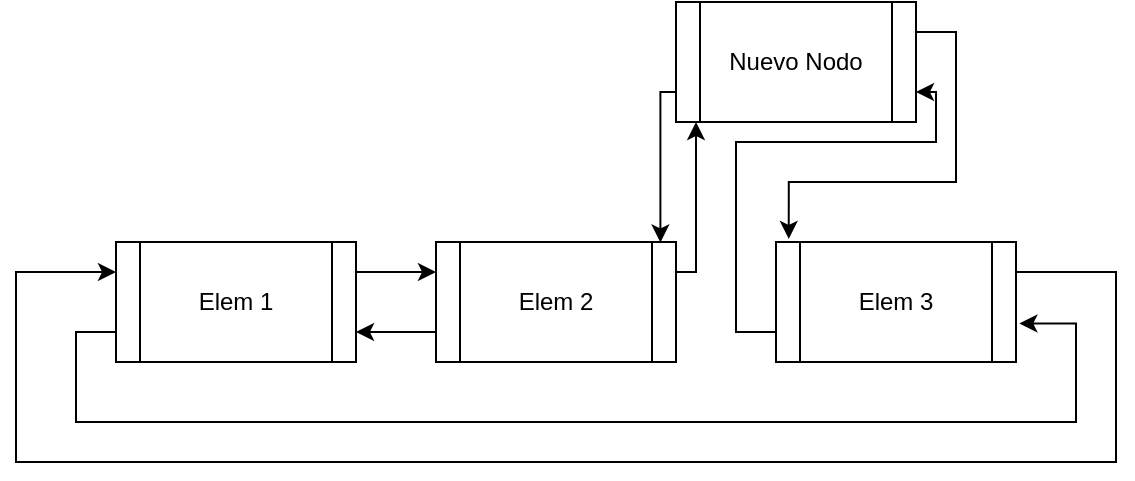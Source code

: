 <mxfile version="22.1.8" type="github">
  <diagram name="Page-1" id="zs_Uiz_Imz1jHabF4n7F">
    <mxGraphModel dx="756" dy="411" grid="1" gridSize="10" guides="1" tooltips="1" connect="1" arrows="1" fold="1" page="1" pageScale="1" pageWidth="850" pageHeight="1100" math="0" shadow="0">
      <root>
        <mxCell id="0" />
        <mxCell id="1" parent="0" />
        <mxCell id="ab0pg-oc8UuBU3JLuqYj-6" style="edgeStyle=orthogonalEdgeStyle;rounded=0;orthogonalLoop=1;jettySize=auto;html=1;exitX=1;exitY=0.25;exitDx=0;exitDy=0;entryX=0;entryY=0.25;entryDx=0;entryDy=0;" edge="1" parent="1" source="ab0pg-oc8UuBU3JLuqYj-1" target="ab0pg-oc8UuBU3JLuqYj-4">
          <mxGeometry relative="1" as="geometry" />
        </mxCell>
        <mxCell id="ab0pg-oc8UuBU3JLuqYj-14" style="edgeStyle=orthogonalEdgeStyle;rounded=0;orthogonalLoop=1;jettySize=auto;html=1;exitX=0;exitY=0.75;exitDx=0;exitDy=0;entryX=1.014;entryY=0.679;entryDx=0;entryDy=0;entryPerimeter=0;" edge="1" parent="1" source="ab0pg-oc8UuBU3JLuqYj-1" target="ab0pg-oc8UuBU3JLuqYj-5">
          <mxGeometry relative="1" as="geometry">
            <mxPoint x="570" y="190" as="targetPoint" />
            <Array as="points">
              <mxPoint x="80" y="195" />
              <mxPoint x="80" y="240" />
              <mxPoint x="580" y="240" />
              <mxPoint x="580" y="191" />
            </Array>
          </mxGeometry>
        </mxCell>
        <mxCell id="ab0pg-oc8UuBU3JLuqYj-1" value="Elem 1" style="shape=process;whiteSpace=wrap;html=1;backgroundOutline=1;" vertex="1" parent="1">
          <mxGeometry x="100" y="150" width="120" height="60" as="geometry" />
        </mxCell>
        <mxCell id="ab0pg-oc8UuBU3JLuqYj-7" style="edgeStyle=orthogonalEdgeStyle;rounded=0;orthogonalLoop=1;jettySize=auto;html=1;exitX=1;exitY=0.25;exitDx=0;exitDy=0;" edge="1" parent="1" source="ab0pg-oc8UuBU3JLuqYj-4">
          <mxGeometry relative="1" as="geometry">
            <mxPoint x="390" y="90" as="targetPoint" />
            <Array as="points">
              <mxPoint x="390" y="165" />
            </Array>
          </mxGeometry>
        </mxCell>
        <mxCell id="ab0pg-oc8UuBU3JLuqYj-13" style="edgeStyle=orthogonalEdgeStyle;rounded=0;orthogonalLoop=1;jettySize=auto;html=1;exitX=0;exitY=0.75;exitDx=0;exitDy=0;entryX=1;entryY=0.75;entryDx=0;entryDy=0;" edge="1" parent="1" source="ab0pg-oc8UuBU3JLuqYj-4" target="ab0pg-oc8UuBU3JLuqYj-1">
          <mxGeometry relative="1" as="geometry" />
        </mxCell>
        <mxCell id="ab0pg-oc8UuBU3JLuqYj-4" value="Elem 2" style="shape=process;whiteSpace=wrap;html=1;backgroundOutline=1;" vertex="1" parent="1">
          <mxGeometry x="260" y="150" width="120" height="60" as="geometry" />
        </mxCell>
        <mxCell id="ab0pg-oc8UuBU3JLuqYj-10" style="edgeStyle=orthogonalEdgeStyle;rounded=0;orthogonalLoop=1;jettySize=auto;html=1;exitX=1;exitY=0.25;exitDx=0;exitDy=0;entryX=0;entryY=0.25;entryDx=0;entryDy=0;" edge="1" parent="1" source="ab0pg-oc8UuBU3JLuqYj-5" target="ab0pg-oc8UuBU3JLuqYj-1">
          <mxGeometry relative="1" as="geometry">
            <mxPoint x="80" y="160" as="targetPoint" />
            <Array as="points">
              <mxPoint x="600" y="165" />
              <mxPoint x="600" y="260" />
              <mxPoint x="50" y="260" />
              <mxPoint x="50" y="165" />
            </Array>
          </mxGeometry>
        </mxCell>
        <mxCell id="ab0pg-oc8UuBU3JLuqYj-19" style="edgeStyle=orthogonalEdgeStyle;rounded=0;orthogonalLoop=1;jettySize=auto;html=1;exitX=0;exitY=0.75;exitDx=0;exitDy=0;entryX=1;entryY=0.75;entryDx=0;entryDy=0;" edge="1" parent="1" source="ab0pg-oc8UuBU3JLuqYj-5" target="ab0pg-oc8UuBU3JLuqYj-15">
          <mxGeometry relative="1" as="geometry">
            <mxPoint x="510" y="100" as="targetPoint" />
            <Array as="points">
              <mxPoint x="410" y="195" />
              <mxPoint x="410" y="100" />
              <mxPoint x="510" y="100" />
              <mxPoint x="510" y="75" />
            </Array>
          </mxGeometry>
        </mxCell>
        <mxCell id="ab0pg-oc8UuBU3JLuqYj-5" value="Elem 3" style="shape=process;whiteSpace=wrap;html=1;backgroundOutline=1;" vertex="1" parent="1">
          <mxGeometry x="430" y="150" width="120" height="60" as="geometry" />
        </mxCell>
        <mxCell id="ab0pg-oc8UuBU3JLuqYj-15" value="Nuevo Nodo&lt;br&gt;" style="shape=process;whiteSpace=wrap;html=1;backgroundOutline=1;" vertex="1" parent="1">
          <mxGeometry x="380" y="30" width="120" height="60" as="geometry" />
        </mxCell>
        <mxCell id="ab0pg-oc8UuBU3JLuqYj-16" style="edgeStyle=orthogonalEdgeStyle;rounded=0;orthogonalLoop=1;jettySize=auto;html=1;exitX=1;exitY=0.25;exitDx=0;exitDy=0;entryX=0.053;entryY=-0.026;entryDx=0;entryDy=0;entryPerimeter=0;" edge="1" parent="1" source="ab0pg-oc8UuBU3JLuqYj-15" target="ab0pg-oc8UuBU3JLuqYj-5">
          <mxGeometry relative="1" as="geometry" />
        </mxCell>
        <mxCell id="ab0pg-oc8UuBU3JLuqYj-18" style="edgeStyle=orthogonalEdgeStyle;rounded=0;orthogonalLoop=1;jettySize=auto;html=1;exitX=0;exitY=0.75;exitDx=0;exitDy=0;entryX=0.935;entryY=0.004;entryDx=0;entryDy=0;entryPerimeter=0;" edge="1" parent="1" source="ab0pg-oc8UuBU3JLuqYj-15" target="ab0pg-oc8UuBU3JLuqYj-4">
          <mxGeometry relative="1" as="geometry">
            <Array as="points">
              <mxPoint x="372" y="75" />
            </Array>
          </mxGeometry>
        </mxCell>
      </root>
    </mxGraphModel>
  </diagram>
</mxfile>
